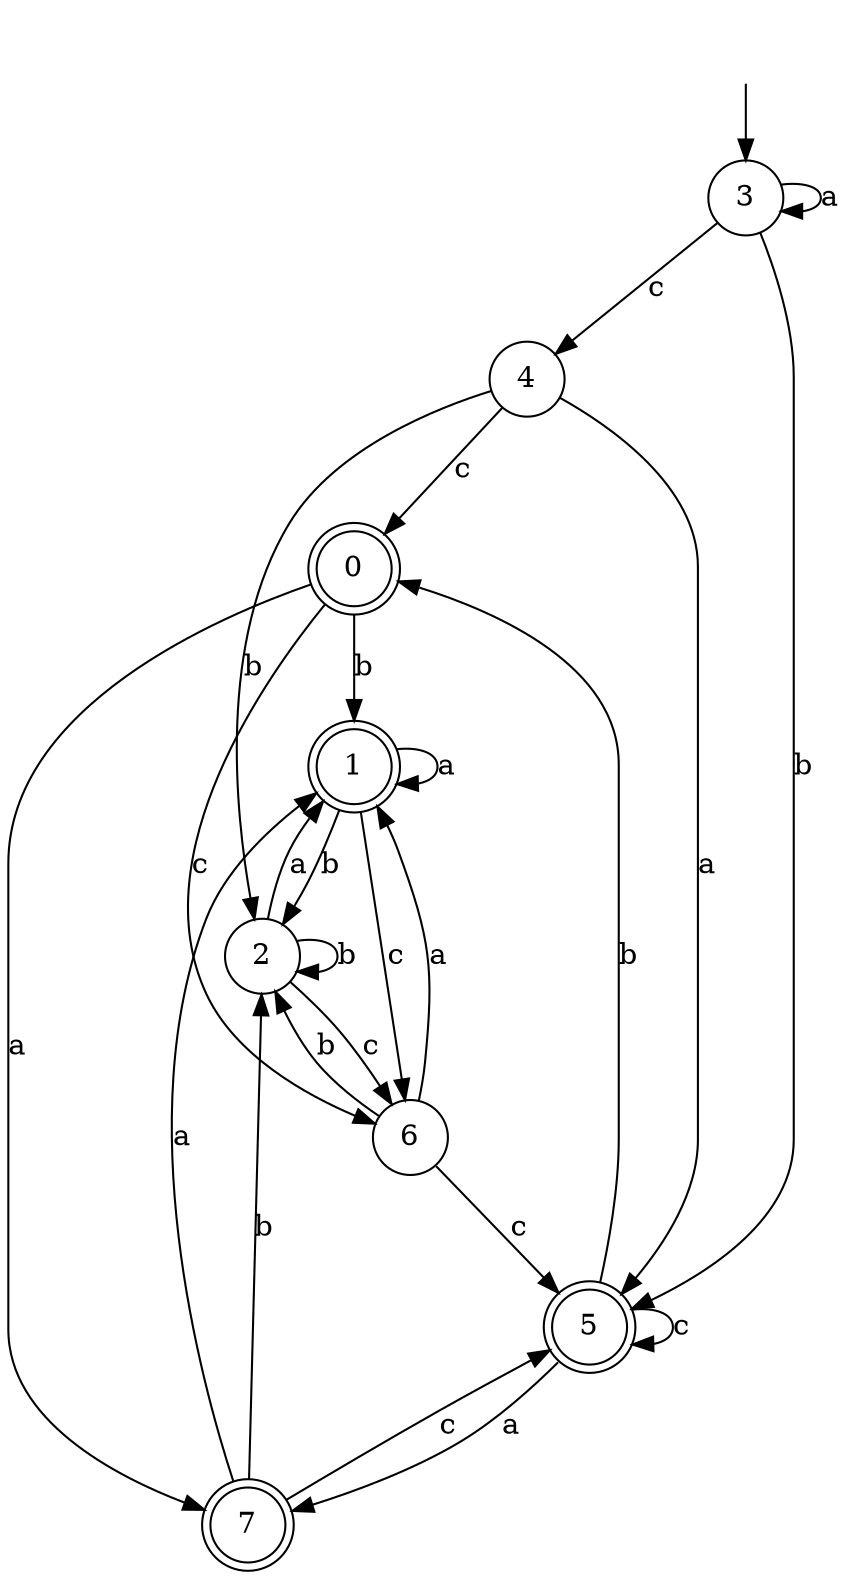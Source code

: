 digraph g {
__start [label=""shape=none]
	3[shape="circle" label="3"]
	0[shape="doublecircle" label="0"]
	1[shape="doublecircle" label="1"]
	2[shape="circle" label="2"]
	4[shape="circle" label="4"]
	5[shape="doublecircle" label="5"]
	6[shape="circle" label="6"]
	7[shape="doublecircle" label="7"]

__start -> 3
	0 -> 7 [label="a"]
	0 -> 1 [label="b"]
	0 -> 6 [label="c"]
	1 -> 1 [label="a"]
	1 -> 2 [label="b"]
	1 -> 6 [label="c"]
	2 -> 1 [label="a"]
	2 -> 2 [label="b"]
	2 -> 6 [label="c"]
	3 -> 3 [label="a"]
	3 -> 5 [label="b"]
	3 -> 4 [label="c"]
	4 -> 5 [label="a"]
	4 -> 2 [label="b"]
	4 -> 0 [label="c"]
	5 -> 7 [label="a"]
	5 -> 0 [label="b"]
	5 -> 5 [label="c"]
	6 -> 1 [label="a"]
	6 -> 2 [label="b"]
	6 -> 5 [label="c"]
	7 -> 1 [label="a"]
	7 -> 2 [label="b"]
	7 -> 5 [label="c"]
}
